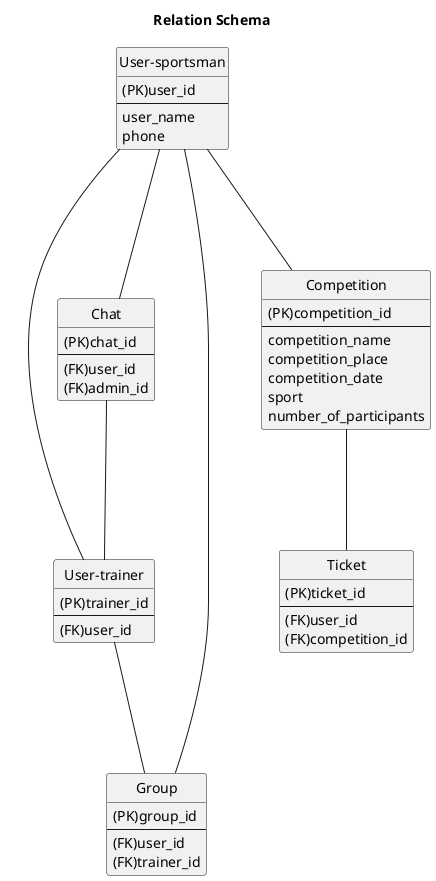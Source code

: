 @startuml
title Relation Schema
hide circle

entity "User-sportsman" as usp{
  (PK)user_id
  --
  user_name
  phone
}
entity "User-trainer" as utr {
  (PK)trainer_id
  --
  (FK)user_id
}

entity "Chat" as chat{
  (PK)chat_id
  --
  (FK)user_id
  (FK)admin_id
}

entity "Group" as grp{
  (PK)group_id
  --
  (FK)user_id
  (FK)trainer_id
}

entity "Competition" as cmp{
  (PK)competition_id
  --
  competition_name
  competition_place
  competition_date
  sport
  number_of_participants
}

entity "Ticket" as tck{
  (PK)ticket_id
  --
   (FK)user_id
   (FK)competition_id
}


usp --- utr
usp --- chat
chat --- utr
usp --- cmp
cmp --- tck
utr --- grp
usp --- grp

@enduml
